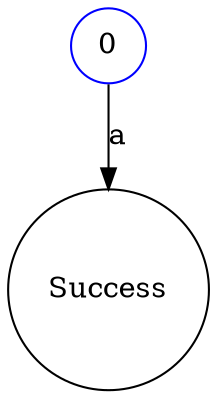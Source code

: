 digraph TestCase0 { 0 [shape=circle,label="0",color="#0000FF"]; 1 [shape=circle,label="Success",color="#000000"]; 0 -> 1[label="a"]; }